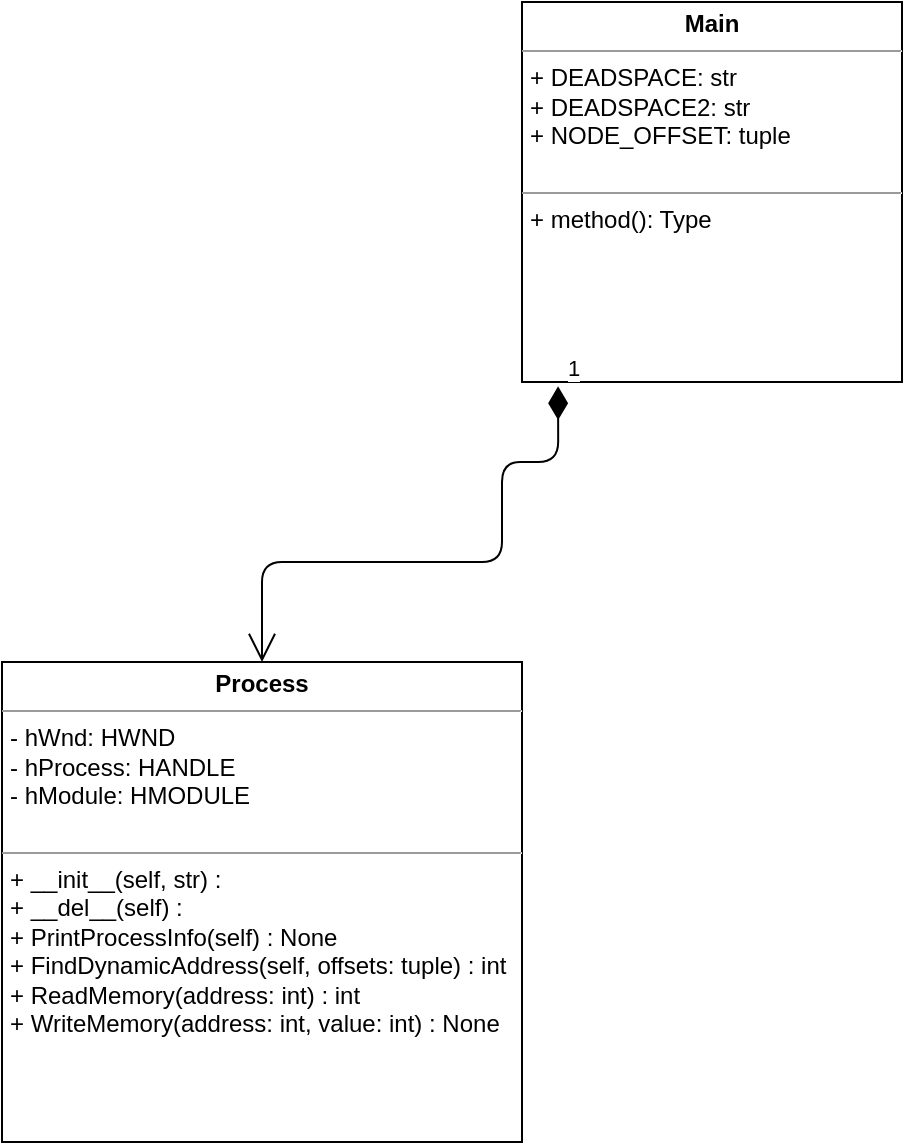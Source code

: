 <mxfile version="14.7.7" type="device"><diagram id="QOGhN8GvICvvtwZc-guD" name="Page-1"><mxGraphModel dx="1132" dy="762" grid="1" gridSize="10" guides="1" tooltips="1" connect="1" arrows="1" fold="1" page="1" pageScale="1" pageWidth="827" pageHeight="1169" math="0" shadow="0"><root><mxCell id="0"/><mxCell id="1" parent="0"/><mxCell id="kIyrjKMYbOlt-IOhbOaX-8" value="&lt;p style=&quot;margin: 0px ; margin-top: 4px ; text-align: center&quot;&gt;&lt;b&gt;Process&lt;/b&gt;&lt;/p&gt;&lt;hr size=&quot;1&quot;&gt;&lt;p style=&quot;margin: 0px ; margin-left: 4px&quot;&gt;- hWnd: HWND&lt;/p&gt;&lt;p style=&quot;margin: 0px ; margin-left: 4px&quot;&gt;- hProcess: HANDLE&lt;/p&gt;&lt;p style=&quot;margin: 0px ; margin-left: 4px&quot;&gt;- hModule: HMODULE&lt;/p&gt;&lt;p style=&quot;margin: 0px ; margin-left: 4px&quot;&gt;&lt;br&gt;&lt;/p&gt;&lt;hr size=&quot;1&quot;&gt;&lt;p style=&quot;margin: 0px ; margin-left: 4px&quot;&gt;+ __init__(self, str) :&lt;/p&gt;&lt;p style=&quot;margin: 0px ; margin-left: 4px&quot;&gt;+ __del__(self) :&amp;nbsp;&lt;/p&gt;&lt;p style=&quot;margin: 0px ; margin-left: 4px&quot;&gt;+ PrintProcessInfo(self) : None&lt;/p&gt;&lt;p style=&quot;margin: 0px ; margin-left: 4px&quot;&gt;+ FindDynamicAddress(self, offsets: tuple) : int&lt;/p&gt;&lt;p style=&quot;margin: 0px ; margin-left: 4px&quot;&gt;+ ReadMemory(address: int) : int&lt;/p&gt;&lt;p style=&quot;margin: 0px ; margin-left: 4px&quot;&gt;+ WriteMemory(address: int, value: int) : None&lt;/p&gt;" style="verticalAlign=top;align=left;overflow=fill;fontSize=12;fontFamily=Helvetica;html=1;" vertex="1" parent="1"><mxGeometry x="50" y="610" width="260" height="240" as="geometry"/></mxCell><mxCell id="kIyrjKMYbOlt-IOhbOaX-9" value="&lt;p style=&quot;margin: 0px ; margin-top: 4px ; text-align: center&quot;&gt;&lt;b&gt;Main&lt;/b&gt;&lt;/p&gt;&lt;hr size=&quot;1&quot;&gt;&lt;p style=&quot;margin: 0px ; margin-left: 4px&quot;&gt;+ DEADSPACE: str&lt;/p&gt;&lt;p style=&quot;margin: 0px ; margin-left: 4px&quot;&gt;+ DEADSPACE2: str&lt;br&gt;&lt;/p&gt;&lt;p style=&quot;margin: 0px ; margin-left: 4px&quot;&gt;+ NODE_OFFSET: tuple&lt;/p&gt;&lt;p style=&quot;margin: 0px ; margin-left: 4px&quot;&gt;&lt;br&gt;&lt;/p&gt;&lt;hr size=&quot;1&quot;&gt;&lt;p style=&quot;margin: 0px ; margin-left: 4px&quot;&gt;+ method(): Type&lt;/p&gt;" style="verticalAlign=top;align=left;overflow=fill;fontSize=12;fontFamily=Helvetica;html=1;" vertex="1" parent="1"><mxGeometry x="310" y="280" width="190" height="190" as="geometry"/></mxCell><mxCell id="kIyrjKMYbOlt-IOhbOaX-13" value="1" style="endArrow=open;html=1;endSize=12;startArrow=diamondThin;startSize=14;startFill=1;edgeStyle=orthogonalEdgeStyle;align=left;verticalAlign=bottom;exitX=0.095;exitY=1.011;exitDx=0;exitDy=0;entryX=0.5;entryY=0;entryDx=0;entryDy=0;exitPerimeter=0;" edge="1" parent="1" source="kIyrjKMYbOlt-IOhbOaX-9" target="kIyrjKMYbOlt-IOhbOaX-8"><mxGeometry x="-1" y="3" relative="1" as="geometry"><mxPoint x="340" y="550" as="sourcePoint"/><mxPoint x="190" y="590" as="targetPoint"/><Array as="points"><mxPoint x="328" y="510"/><mxPoint x="300" y="510"/><mxPoint x="300" y="560"/><mxPoint x="180" y="560"/></Array></mxGeometry></mxCell></root></mxGraphModel></diagram></mxfile>